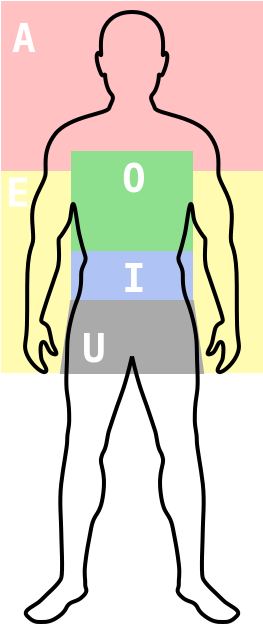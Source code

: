 <?xml version="1.0" encoding="UTF-8"?>
<dia:diagram xmlns:dia="http://www.lysator.liu.se/~alla/dia/">
  <dia:layer name="vogais" visible="true" connectable="true" active="true">
    <dia:object type="Standard - Box" version="0" id="O0">
      <dia:attribute name="obj_pos">
        <dia:point val="24.5,7.5"/>
      </dia:attribute>
      <dia:attribute name="obj_bb">
        <dia:rectangle val="24.45,7.45;37.55,16.05"/>
      </dia:attribute>
      <dia:attribute name="elem_corner">
        <dia:point val="24.5,7.5"/>
      </dia:attribute>
      <dia:attribute name="elem_width">
        <dia:real val="13"/>
      </dia:attribute>
      <dia:attribute name="elem_height">
        <dia:real val="8.5"/>
      </dia:attribute>
      <dia:attribute name="border_color">
        <dia:color val="#ffc1c1ff"/>
      </dia:attribute>
      <dia:attribute name="inner_color">
        <dia:color val="#ffc1c1ff"/>
      </dia:attribute>
      <dia:attribute name="show_background">
        <dia:boolean val="true"/>
      </dia:attribute>
    </dia:object>
    <dia:object type="Standard - Text" version="1" id="O1">
      <dia:attribute name="obj_pos">
        <dia:point val="25,10"/>
      </dia:attribute>
      <dia:attribute name="obj_bb">
        <dia:rectangle val="25,8.165;26.19,10.467"/>
      </dia:attribute>
      <dia:attribute name="text">
        <dia:composite type="text">
          <dia:attribute name="string">
            <dia:string>#A#</dia:string>
          </dia:attribute>
          <dia:attribute name="font">
            <dia:font family="monospace" style="80" name="Courier-Bold"/>
          </dia:attribute>
          <dia:attribute name="height">
            <dia:real val="2.469"/>
          </dia:attribute>
          <dia:attribute name="pos">
            <dia:point val="25,10"/>
          </dia:attribute>
          <dia:attribute name="color">
            <dia:color val="#ffffffff"/>
          </dia:attribute>
          <dia:attribute name="alignment">
            <dia:enum val="0"/>
          </dia:attribute>
        </dia:composite>
      </dia:attribute>
      <dia:attribute name="valign">
        <dia:enum val="3"/>
      </dia:attribute>
    </dia:object>
    <dia:object type="Standard - Box" version="0" id="O2">
      <dia:attribute name="obj_pos">
        <dia:point val="24.5,16"/>
      </dia:attribute>
      <dia:attribute name="obj_bb">
        <dia:rectangle val="24.45,15.95;28.05,26.05"/>
      </dia:attribute>
      <dia:attribute name="elem_corner">
        <dia:point val="24.5,16"/>
      </dia:attribute>
      <dia:attribute name="elem_width">
        <dia:real val="3.5"/>
      </dia:attribute>
      <dia:attribute name="elem_height">
        <dia:real val="10"/>
      </dia:attribute>
      <dia:attribute name="border_color">
        <dia:color val="#fffbb0ff"/>
      </dia:attribute>
      <dia:attribute name="inner_color">
        <dia:color val="#fffbb0ff"/>
      </dia:attribute>
      <dia:attribute name="show_background">
        <dia:boolean val="true"/>
      </dia:attribute>
    </dia:object>
    <dia:object type="Standard - Text" version="1" id="O3">
      <dia:attribute name="obj_pos">
        <dia:point val="24.703,17.729"/>
      </dia:attribute>
      <dia:attribute name="obj_bb">
        <dia:rectangle val="24.703,15.894;25.893,18.196"/>
      </dia:attribute>
      <dia:attribute name="text">
        <dia:composite type="text">
          <dia:attribute name="string">
            <dia:string>#E#</dia:string>
          </dia:attribute>
          <dia:attribute name="font">
            <dia:font family="monospace" style="80" name="Courier-Bold"/>
          </dia:attribute>
          <dia:attribute name="height">
            <dia:real val="2.469"/>
          </dia:attribute>
          <dia:attribute name="pos">
            <dia:point val="24.703,17.729"/>
          </dia:attribute>
          <dia:attribute name="color">
            <dia:color val="#ffffffff"/>
          </dia:attribute>
          <dia:attribute name="alignment">
            <dia:enum val="0"/>
          </dia:attribute>
        </dia:composite>
      </dia:attribute>
      <dia:attribute name="valign">
        <dia:enum val="3"/>
      </dia:attribute>
    </dia:object>
    <dia:object type="Standard - Box" version="0" id="O4">
      <dia:attribute name="obj_pos">
        <dia:point val="34,16"/>
      </dia:attribute>
      <dia:attribute name="obj_bb">
        <dia:rectangle val="33.95,15.95;37.55,26.05"/>
      </dia:attribute>
      <dia:attribute name="elem_corner">
        <dia:point val="34,16"/>
      </dia:attribute>
      <dia:attribute name="elem_width">
        <dia:real val="3.5"/>
      </dia:attribute>
      <dia:attribute name="elem_height">
        <dia:real val="10"/>
      </dia:attribute>
      <dia:attribute name="border_color">
        <dia:color val="#fffbb0ff"/>
      </dia:attribute>
      <dia:attribute name="inner_color">
        <dia:color val="#fffbb0ff"/>
      </dia:attribute>
      <dia:attribute name="show_background">
        <dia:boolean val="true"/>
      </dia:attribute>
    </dia:object>
    <dia:object type="Standard - Text" version="1" id="O5">
      <dia:attribute name="obj_pos">
        <dia:point val="30.5,22"/>
      </dia:attribute>
      <dia:attribute name="obj_bb">
        <dia:rectangle val="30.5,20.165;31.69,22.468"/>
      </dia:attribute>
      <dia:attribute name="text">
        <dia:composite type="text">
          <dia:attribute name="string">
            <dia:string>#I#</dia:string>
          </dia:attribute>
          <dia:attribute name="font">
            <dia:font family="monospace" style="80" name="Courier-Bold"/>
          </dia:attribute>
          <dia:attribute name="height">
            <dia:real val="2.469"/>
          </dia:attribute>
          <dia:attribute name="pos">
            <dia:point val="30.5,22"/>
          </dia:attribute>
          <dia:attribute name="color">
            <dia:color val="#ffffffff"/>
          </dia:attribute>
          <dia:attribute name="alignment">
            <dia:enum val="0"/>
          </dia:attribute>
        </dia:composite>
      </dia:attribute>
      <dia:attribute name="valign">
        <dia:enum val="3"/>
      </dia:attribute>
    </dia:object>
    <dia:object type="Standard - Box" version="0" id="O6">
      <dia:attribute name="obj_pos">
        <dia:point val="28,15"/>
      </dia:attribute>
      <dia:attribute name="obj_bb">
        <dia:rectangle val="27.95,14.95;34.05,20.05"/>
      </dia:attribute>
      <dia:attribute name="elem_corner">
        <dia:point val="28,15"/>
      </dia:attribute>
      <dia:attribute name="elem_width">
        <dia:real val="6"/>
      </dia:attribute>
      <dia:attribute name="elem_height">
        <dia:real val="5"/>
      </dia:attribute>
      <dia:attribute name="border_color">
        <dia:color val="#8ee08eff"/>
      </dia:attribute>
      <dia:attribute name="inner_color">
        <dia:color val="#8ee08eff"/>
      </dia:attribute>
      <dia:attribute name="show_background">
        <dia:boolean val="true"/>
      </dia:attribute>
    </dia:object>
    <dia:object type="Standard - Box" version="0" id="O7">
      <dia:attribute name="obj_pos">
        <dia:point val="28,20"/>
      </dia:attribute>
      <dia:attribute name="obj_bb">
        <dia:rectangle val="27.95,19.95;34.05,22.55"/>
      </dia:attribute>
      <dia:attribute name="elem_corner">
        <dia:point val="28,20"/>
      </dia:attribute>
      <dia:attribute name="elem_width">
        <dia:real val="6"/>
      </dia:attribute>
      <dia:attribute name="elem_height">
        <dia:real val="2.5"/>
      </dia:attribute>
      <dia:attribute name="border_color">
        <dia:color val="#b0c3f5ff"/>
      </dia:attribute>
      <dia:attribute name="inner_color">
        <dia:color val="#b0c3f5ff"/>
      </dia:attribute>
      <dia:attribute name="show_background">
        <dia:boolean val="true"/>
      </dia:attribute>
    </dia:object>
    <dia:object type="Standard - Polygon" version="0" id="O8">
      <dia:attribute name="obj_pos">
        <dia:point val="28,22.5"/>
      </dia:attribute>
      <dia:attribute name="obj_bb">
        <dia:rectangle val="27.385,22.4;34.615,26.1"/>
      </dia:attribute>
      <dia:attribute name="poly_points">
        <dia:point val="28,22.5"/>
        <dia:point val="34,22.5"/>
        <dia:point val="34.5,26"/>
        <dia:point val="27.5,26"/>
      </dia:attribute>
      <dia:attribute name="line_color">
        <dia:color val="#aaaaaaff"/>
      </dia:attribute>
      <dia:attribute name="line_width">
        <dia:real val="0.2"/>
      </dia:attribute>
      <dia:attribute name="inner_color">
        <dia:color val="#aaaaaaff"/>
      </dia:attribute>
      <dia:attribute name="show_background">
        <dia:boolean val="true"/>
      </dia:attribute>
    </dia:object>
    <dia:object type="Standard - Text" version="1" id="O9">
      <dia:attribute name="obj_pos">
        <dia:point val="28.5,25.5"/>
      </dia:attribute>
      <dia:attribute name="obj_bb">
        <dia:rectangle val="28.5,23.665;29.69,25.968"/>
      </dia:attribute>
      <dia:attribute name="text">
        <dia:composite type="text">
          <dia:attribute name="string">
            <dia:string>#U#</dia:string>
          </dia:attribute>
          <dia:attribute name="font">
            <dia:font family="monospace" style="80" name="Courier-Bold"/>
          </dia:attribute>
          <dia:attribute name="height">
            <dia:real val="2.469"/>
          </dia:attribute>
          <dia:attribute name="pos">
            <dia:point val="28.5,25.5"/>
          </dia:attribute>
          <dia:attribute name="color">
            <dia:color val="#ffffffff"/>
          </dia:attribute>
          <dia:attribute name="alignment">
            <dia:enum val="0"/>
          </dia:attribute>
        </dia:composite>
      </dia:attribute>
      <dia:attribute name="valign">
        <dia:enum val="3"/>
      </dia:attribute>
    </dia:object>
    <dia:object type="Standard - Text" version="1" id="O10">
      <dia:attribute name="obj_pos">
        <dia:point val="30.5,22"/>
      </dia:attribute>
      <dia:attribute name="obj_bb">
        <dia:rectangle val="30.5,20.107;31.748,22.583"/>
      </dia:attribute>
      <dia:attribute name="text">
        <dia:composite type="text">
          <dia:attribute name="string">
            <dia:string>#I#</dia:string>
          </dia:attribute>
          <dia:attribute name="font">
            <dia:font family="monospace" style="80" name="Courier-Bold"/>
          </dia:attribute>
          <dia:attribute name="height">
            <dia:real val="2.469"/>
          </dia:attribute>
          <dia:attribute name="pos">
            <dia:point val="30.5,22"/>
          </dia:attribute>
          <dia:attribute name="color">
            <dia:color val="#ffffffff"/>
          </dia:attribute>
          <dia:attribute name="alignment">
            <dia:enum val="0"/>
          </dia:attribute>
        </dia:composite>
      </dia:attribute>
      <dia:attribute name="valign">
        <dia:enum val="3"/>
      </dia:attribute>
    </dia:object>
    <dia:object type="Standard - Text" version="1" id="O11">
      <dia:attribute name="obj_pos">
        <dia:point val="30.5,17"/>
      </dia:attribute>
      <dia:attribute name="obj_bb">
        <dia:rectangle val="30.5,15.165;31.69,17.468"/>
      </dia:attribute>
      <dia:attribute name="text">
        <dia:composite type="text">
          <dia:attribute name="string">
            <dia:string>#O#</dia:string>
          </dia:attribute>
          <dia:attribute name="font">
            <dia:font family="monospace" style="80" name="Courier-Bold"/>
          </dia:attribute>
          <dia:attribute name="height">
            <dia:real val="2.469"/>
          </dia:attribute>
          <dia:attribute name="pos">
            <dia:point val="30.5,17"/>
          </dia:attribute>
          <dia:attribute name="color">
            <dia:color val="#ffffffff"/>
          </dia:attribute>
          <dia:attribute name="alignment">
            <dia:enum val="0"/>
          </dia:attribute>
        </dia:composite>
      </dia:attribute>
      <dia:attribute name="valign">
        <dia:enum val="3"/>
      </dia:attribute>
    </dia:object>
  </dia:layer>
  <dia:layer name="Nova camada 1" visible="true" connectable="true">
    <dia:group>
      <dia:attribute name="meta">
        <dia:composite type="dict"/>
      </dia:attribute>
      <dia:attribute name="matrix"/>
      <dia:object type="Standard - BezierLine" version="0" id="O12">
        <dia:attribute name="obj_pos">
          <dia:point val="31,8"/>
        </dia:attribute>
        <dia:attribute name="obj_bb">
          <dia:rectangle val="25.552,7.9;31.12,38.6"/>
        </dia:attribute>
        <dia:attribute name="bez_points">
          <dia:point val="31,8"/>
          <dia:point val="30.436,8"/>
          <dia:point val="29.96,8.2"/>
          <dia:point val="29.66,8.7"/>
          <dia:point val="29.36,9.2"/>
          <dia:point val="29.46,9.9"/>
          <dia:point val="29.46,10.1"/>
          <dia:point val="29.46,10.3"/>
          <dia:point val="29.36,9.9"/>
          <dia:point val="29.26,10.1"/>
          <dia:point val="29.16,10.3"/>
          <dia:point val="29.36,10.9"/>
          <dia:point val="29.46,11.1"/>
          <dia:point val="29.56,11.3"/>
          <dia:point val="29.66,11"/>
          <dia:point val="29.66,11.2"/>
          <dia:point val="29.66,11.4"/>
          <dia:point val="29.76,11.9"/>
          <dia:point val="29.96,12.1"/>
          <dia:point val="30.16,12.3"/>
          <dia:point val="29.96,12.5"/>
          <dia:point val="29.86,12.8"/>
          <dia:point val="29.76,13.1"/>
          <dia:point val="27.86,13.2"/>
          <dia:point val="27.16,14.1"/>
          <dia:point val="26.46,15"/>
          <dia:point val="26.76,15.8"/>
          <dia:point val="26.66,16.2"/>
          <dia:point val="26.56,16.6"/>
          <dia:point val="26.177,17.117"/>
          <dia:point val="26.06,17.7"/>
          <dia:point val="25.943,18.283"/>
          <dia:point val="26.06,18.8"/>
          <dia:point val="26.06,19.3"/>
          <dia:point val="26.06,19.8"/>
          <dia:point val="25.76,19.7"/>
          <dia:point val="25.76,21.7"/>
          <dia:point val="25.76,23.7"/>
          <dia:point val="25.76,23.9"/>
          <dia:point val="25.66,24.6"/>
          <dia:point val="25.56,25.3"/>
          <dia:point val="26.46,26.1"/>
          <dia:point val="26.66,26"/>
          <dia:point val="26.86,25.9"/>
          <dia:point val="26.493,25.55"/>
          <dia:point val="26.46,25.3"/>
          <dia:point val="26.427,25.05"/>
          <dia:point val="26.377,24.517"/>
          <dia:point val="26.56,24.5"/>
          <dia:point val="26.743,24.483"/>
          <dia:point val="26.76,25"/>
          <dia:point val="27.06,25.1"/>
          <dia:point val="27.36,25.2"/>
          <dia:point val="27.16,24.9"/>
          <dia:point val="27.06,24.7"/>
          <dia:point val="26.96,24.5"/>
          <dia:point val="26.96,24.3"/>
          <dia:point val="26.86,23.9"/>
          <dia:point val="26.76,23.5"/>
          <dia:point val="26.46,23.6"/>
          <dia:point val="26.46,23.4"/>
          <dia:point val="26.46,23.2"/>
          <dia:point val="27.06,21.5"/>
          <dia:point val="27.26,20.9"/>
          <dia:point val="27.46,20.3"/>
          <dia:point val="27.26,19.4"/>
          <dia:point val="27.36,19.3"/>
          <dia:point val="27.46,19.2"/>
          <dia:point val="27.743,18.783"/>
          <dia:point val="27.86,18.5"/>
          <dia:point val="27.977,18.217"/>
          <dia:point val="27.96,17.6"/>
          <dia:point val="28.06,17.6"/>
          <dia:point val="28.16,17.6"/>
          <dia:point val="28.26,18.667"/>
          <dia:point val="28.36,19.1"/>
          <dia:point val="28.46,19.533"/>
          <dia:point val="28.56,19.9"/>
          <dia:point val="28.66,20.2"/>
          <dia:point val="28.76,20.5"/>
          <dia:point val="28.46,20.7"/>
          <dia:point val="28.46,21.1"/>
          <dia:point val="28.46,21.5"/>
          <dia:point val="28.46,21.9"/>
          <dia:point val="28.26,22.4"/>
          <dia:point val="28.06,22.9"/>
          <dia:point val="27.76,23.9"/>
          <dia:point val="27.76,24.8"/>
          <dia:point val="27.76,25.7"/>
          <dia:point val="27.66,26.5"/>
          <dia:point val="27.76,27.1"/>
          <dia:point val="27.86,27.7"/>
          <dia:point val="27.86,28"/>
          <dia:point val="27.86,28.4"/>
          <dia:point val="27.86,28.8"/>
          <dia:point val="27.76,29"/>
          <dia:point val="27.76,29.4"/>
          <dia:point val="27.76,29.8"/>
          <dia:point val="27.56,30.7"/>
          <dia:point val="27.46,31.6"/>
          <dia:point val="27.36,32.5"/>
          <dia:point val="27.46,33.4"/>
          <dia:point val="27.46,33.9"/>
          <dia:point val="27.46,34.4"/>
          <dia:point val="27.56,36"/>
          <dia:point val="27.46,36.3"/>
          <dia:point val="27.36,36.6"/>
          <dia:point val="26.743,37.1"/>
          <dia:point val="26.46,37.4"/>
          <dia:point val="26.177,37.7"/>
          <dia:point val="25.46,37.9"/>
          <dia:point val="25.76,38.2"/>
          <dia:point val="26.06,38.5"/>
          <dia:point val="26.193,38.5"/>
          <dia:point val="26.46,38.5"/>
          <dia:point val="26.727,38.5"/>
          <dia:point val="26.96,38.5"/>
          <dia:point val="27.36,38.2"/>
          <dia:point val="27.76,37.9"/>
          <dia:point val="27.66,37.767"/>
          <dia:point val="27.86,37.6"/>
          <dia:point val="28.06,37.433"/>
          <dia:point val="28.26,37.5"/>
          <dia:point val="28.56,37.2"/>
          <dia:point val="28.86,36.9"/>
          <dia:point val="28.643,36.85"/>
          <dia:point val="28.66,36.6"/>
          <dia:point val="28.677,36.35"/>
          <dia:point val="28.593,36.167"/>
          <dia:point val="28.66,35.6"/>
          <dia:point val="28.727,35.033"/>
          <dia:point val="28.793,34.65"/>
          <dia:point val="28.96,33.8"/>
          <dia:point val="29.127,32.95"/>
          <dia:point val="29.41,33.25"/>
          <dia:point val="29.56,32.1"/>
          <dia:point val="29.71,30.95"/>
          <dia:point val="29.373,30.652"/>
          <dia:point val="29.46,30.3"/>
          <dia:point val="29.547,29.948"/>
          <dia:point val="29.56,30.1"/>
          <dia:point val="29.66,29.8"/>
          <dia:point val="29.76,29.5"/>
          <dia:point val="29.76,29.2"/>
          <dia:point val="29.86,28.9"/>
          <dia:point val="29.96,28.6"/>
          <dia:point val="30.069,28.249"/>
          <dia:point val="30.26,27.7"/>
          <dia:point val="30.451,27.151"/>
          <dia:point val="30.66,26.7"/>
          <dia:point val="31,25.22"/>
        </dia:attribute>
        <dia:attribute name="corner_types">
          <dia:enum val="0"/>
          <dia:enum val="0"/>
          <dia:enum val="0"/>
          <dia:enum val="0"/>
          <dia:enum val="0"/>
          <dia:enum val="0"/>
          <dia:enum val="0"/>
          <dia:enum val="0"/>
          <dia:enum val="0"/>
          <dia:enum val="0"/>
          <dia:enum val="0"/>
          <dia:enum val="0"/>
          <dia:enum val="0"/>
          <dia:enum val="0"/>
          <dia:enum val="0"/>
          <dia:enum val="0"/>
          <dia:enum val="0"/>
          <dia:enum val="0"/>
          <dia:enum val="0"/>
          <dia:enum val="0"/>
          <dia:enum val="0"/>
          <dia:enum val="0"/>
          <dia:enum val="0"/>
          <dia:enum val="0"/>
          <dia:enum val="0"/>
          <dia:enum val="0"/>
          <dia:enum val="0"/>
          <dia:enum val="0"/>
          <dia:enum val="0"/>
          <dia:enum val="0"/>
          <dia:enum val="0"/>
          <dia:enum val="0"/>
          <dia:enum val="0"/>
          <dia:enum val="0"/>
          <dia:enum val="0"/>
          <dia:enum val="0"/>
          <dia:enum val="0"/>
          <dia:enum val="0"/>
          <dia:enum val="0"/>
          <dia:enum val="0"/>
          <dia:enum val="0"/>
          <dia:enum val="0"/>
          <dia:enum val="0"/>
          <dia:enum val="0"/>
          <dia:enum val="0"/>
          <dia:enum val="0"/>
          <dia:enum val="0"/>
          <dia:enum val="0"/>
          <dia:enum val="0"/>
          <dia:enum val="0"/>
          <dia:enum val="0"/>
        </dia:attribute>
        <dia:attribute name="line_width">
          <dia:real val="0.2"/>
        </dia:attribute>
      </dia:object>
      <dia:object type="Standard - Path" version="0" id="O13">
        <dia:attribute name="obj_pos">
          <dia:point val="31,8"/>
        </dia:attribute>
        <dia:attribute name="obj_bb">
          <dia:rectangle val="30.88,7.9;36.448,38.6"/>
        </dia:attribute>
        <dia:attribute name="meta">
          <dia:composite type="dict"/>
        </dia:attribute>
        <dia:attribute name="bez_points">
          <dia:bezpoint type="moveto" p1="31,8"/>
          <dia:bezpoint type="curveto" p1="31.564,8" p2="32.04,8.2" p3="32.34,8.7"/>
          <dia:bezpoint type="curveto" p1="32.64,9.2" p2="32.54,9.9" p3="32.54,10.1"/>
          <dia:bezpoint type="curveto" p1="32.54,10.3" p2="32.64,9.9" p3="32.74,10.1"/>
          <dia:bezpoint type="curveto" p1="32.84,10.3" p2="32.64,10.9" p3="32.54,11.1"/>
          <dia:bezpoint type="curveto" p1="32.44,11.3" p2="32.34,11" p3="32.34,11.2"/>
          <dia:bezpoint type="curveto" p1="32.34,11.4" p2="32.24,11.9" p3="32.04,12.1"/>
          <dia:bezpoint type="curveto" p1="31.84,12.3" p2="32.04,12.5" p3="32.14,12.8"/>
          <dia:bezpoint type="curveto" p1="32.24,13.1" p2="34.14,13.2" p3="34.84,14.1"/>
          <dia:bezpoint type="curveto" p1="35.54,15" p2="35.24,15.8" p3="35.34,16.2"/>
          <dia:bezpoint type="curveto" p1="35.44,16.6" p2="35.823,17.117" p3="35.94,17.7"/>
          <dia:bezpoint type="curveto" p1="36.057,18.283" p2="35.94,18.8" p3="35.94,19.3"/>
          <dia:bezpoint type="curveto" p1="35.94,19.8" p2="36.24,19.7" p3="36.24,21.7"/>
          <dia:bezpoint type="curveto" p1="36.24,23.7" p2="36.24,23.9" p3="36.34,24.6"/>
          <dia:bezpoint type="curveto" p1="36.44,25.3" p2="35.54,26.1" p3="35.34,26"/>
          <dia:bezpoint type="curveto" p1="35.14,25.9" p2="35.507,25.55" p3="35.54,25.3"/>
          <dia:bezpoint type="curveto" p1="35.573,25.05" p2="35.623,24.517" p3="35.44,24.5"/>
          <dia:bezpoint type="curveto" p1="35.257,24.483" p2="35.24,25" p3="34.94,25.1"/>
          <dia:bezpoint type="curveto" p1="34.64,25.2" p2="34.84,24.9" p3="34.94,24.7"/>
          <dia:bezpoint type="curveto" p1="35.04,24.5" p2="35.04,24.3" p3="35.14,23.9"/>
          <dia:bezpoint type="curveto" p1="35.24,23.5" p2="35.54,23.6" p3="35.54,23.4"/>
          <dia:bezpoint type="curveto" p1="35.54,23.2" p2="34.94,21.5" p3="34.74,20.9"/>
          <dia:bezpoint type="curveto" p1="34.54,20.3" p2="34.74,19.4" p3="34.64,19.3"/>
          <dia:bezpoint type="curveto" p1="34.54,19.2" p2="34.257,18.783" p3="34.14,18.5"/>
          <dia:bezpoint type="curveto" p1="34.023,18.217" p2="34.04,17.6" p3="33.94,17.6"/>
          <dia:bezpoint type="curveto" p1="33.84,17.6" p2="33.74,18.667" p3="33.64,19.1"/>
          <dia:bezpoint type="curveto" p1="33.54,19.533" p2="33.44,19.9" p3="33.34,20.2"/>
          <dia:bezpoint type="curveto" p1="33.24,20.5" p2="33.54,20.7" p3="33.54,21.1"/>
          <dia:bezpoint type="curveto" p1="33.54,21.5" p2="33.54,21.9" p3="33.74,22.4"/>
          <dia:bezpoint type="curveto" p1="33.94,22.9" p2="34.24,23.9" p3="34.24,24.8"/>
          <dia:bezpoint type="curveto" p1="34.24,25.7" p2="34.34,26.5" p3="34.24,27.1"/>
          <dia:bezpoint type="curveto" p1="34.14,27.7" p2="34.14,28" p3="34.14,28.4"/>
          <dia:bezpoint type="curveto" p1="34.14,28.8" p2="34.24,29" p3="34.24,29.4"/>
          <dia:bezpoint type="curveto" p1="34.24,29.8" p2="34.44,30.7" p3="34.54,31.6"/>
          <dia:bezpoint type="curveto" p1="34.64,32.5" p2="34.54,33.4" p3="34.54,33.9"/>
          <dia:bezpoint type="curveto" p1="34.54,34.4" p2="34.44,36" p3="34.54,36.3"/>
          <dia:bezpoint type="curveto" p1="34.64,36.6" p2="35.257,37.1" p3="35.54,37.4"/>
          <dia:bezpoint type="curveto" p1="35.823,37.7" p2="36.54,37.9" p3="36.24,38.2"/>
          <dia:bezpoint type="curveto" p1="35.94,38.5" p2="35.807,38.5" p3="35.54,38.5"/>
          <dia:bezpoint type="curveto" p1="35.273,38.5" p2="35.04,38.5" p3="34.64,38.2"/>
          <dia:bezpoint type="curveto" p1="34.24,37.9" p2="34.34,37.767" p3="34.14,37.6"/>
          <dia:bezpoint type="curveto" p1="33.94,37.433" p2="33.74,37.5" p3="33.44,37.2"/>
          <dia:bezpoint type="curveto" p1="33.14,36.9" p2="33.357,36.85" p3="33.34,36.6"/>
          <dia:bezpoint type="curveto" p1="33.323,36.35" p2="33.407,36.167" p3="33.34,35.6"/>
          <dia:bezpoint type="curveto" p1="33.273,35.033" p2="33.207,34.65" p3="33.04,33.8"/>
          <dia:bezpoint type="curveto" p1="32.873,32.95" p2="32.59,33.25" p3="32.44,32.1"/>
          <dia:bezpoint type="curveto" p1="32.29,30.95" p2="32.627,30.652" p3="32.54,30.3"/>
          <dia:bezpoint type="curveto" p1="32.453,29.948" p2="32.44,30.1" p3="32.34,29.8"/>
          <dia:bezpoint type="curveto" p1="32.24,29.5" p2="32.24,29.2" p3="32.14,28.9"/>
          <dia:bezpoint type="curveto" p1="32.04,28.6" p2="31.931,28.249" p3="31.74,27.7"/>
          <dia:bezpoint type="curveto" p1="31.549,27.151" p2="31.34,26.7" p3="31,25.22"/>
        </dia:attribute>
        <dia:attribute name="stroke_or_fill">
          <dia:enum val="1"/>
        </dia:attribute>
        <dia:attribute name="line_width">
          <dia:real val="0.2"/>
        </dia:attribute>
        <dia:attribute name="line_colour">
          <dia:color val="#000000ff"/>
        </dia:attribute>
        <dia:attribute name="line_style">
          <dia:enum val="0"/>
          <dia:real val="1"/>
        </dia:attribute>
        <dia:attribute name="line_join">
          <dia:enum val="0"/>
        </dia:attribute>
        <dia:attribute name="line_caps">
          <dia:enum val="0"/>
        </dia:attribute>
        <dia:attribute name="fill_colour">
          <dia:color val="#ffffffff"/>
        </dia:attribute>
        <dia:attribute name="show_control_lines">
          <dia:boolean val="false"/>
        </dia:attribute>
        <dia:attribute name="pattern"/>
      </dia:object>
    </dia:group>
  </dia:layer>
</dia:diagram>
